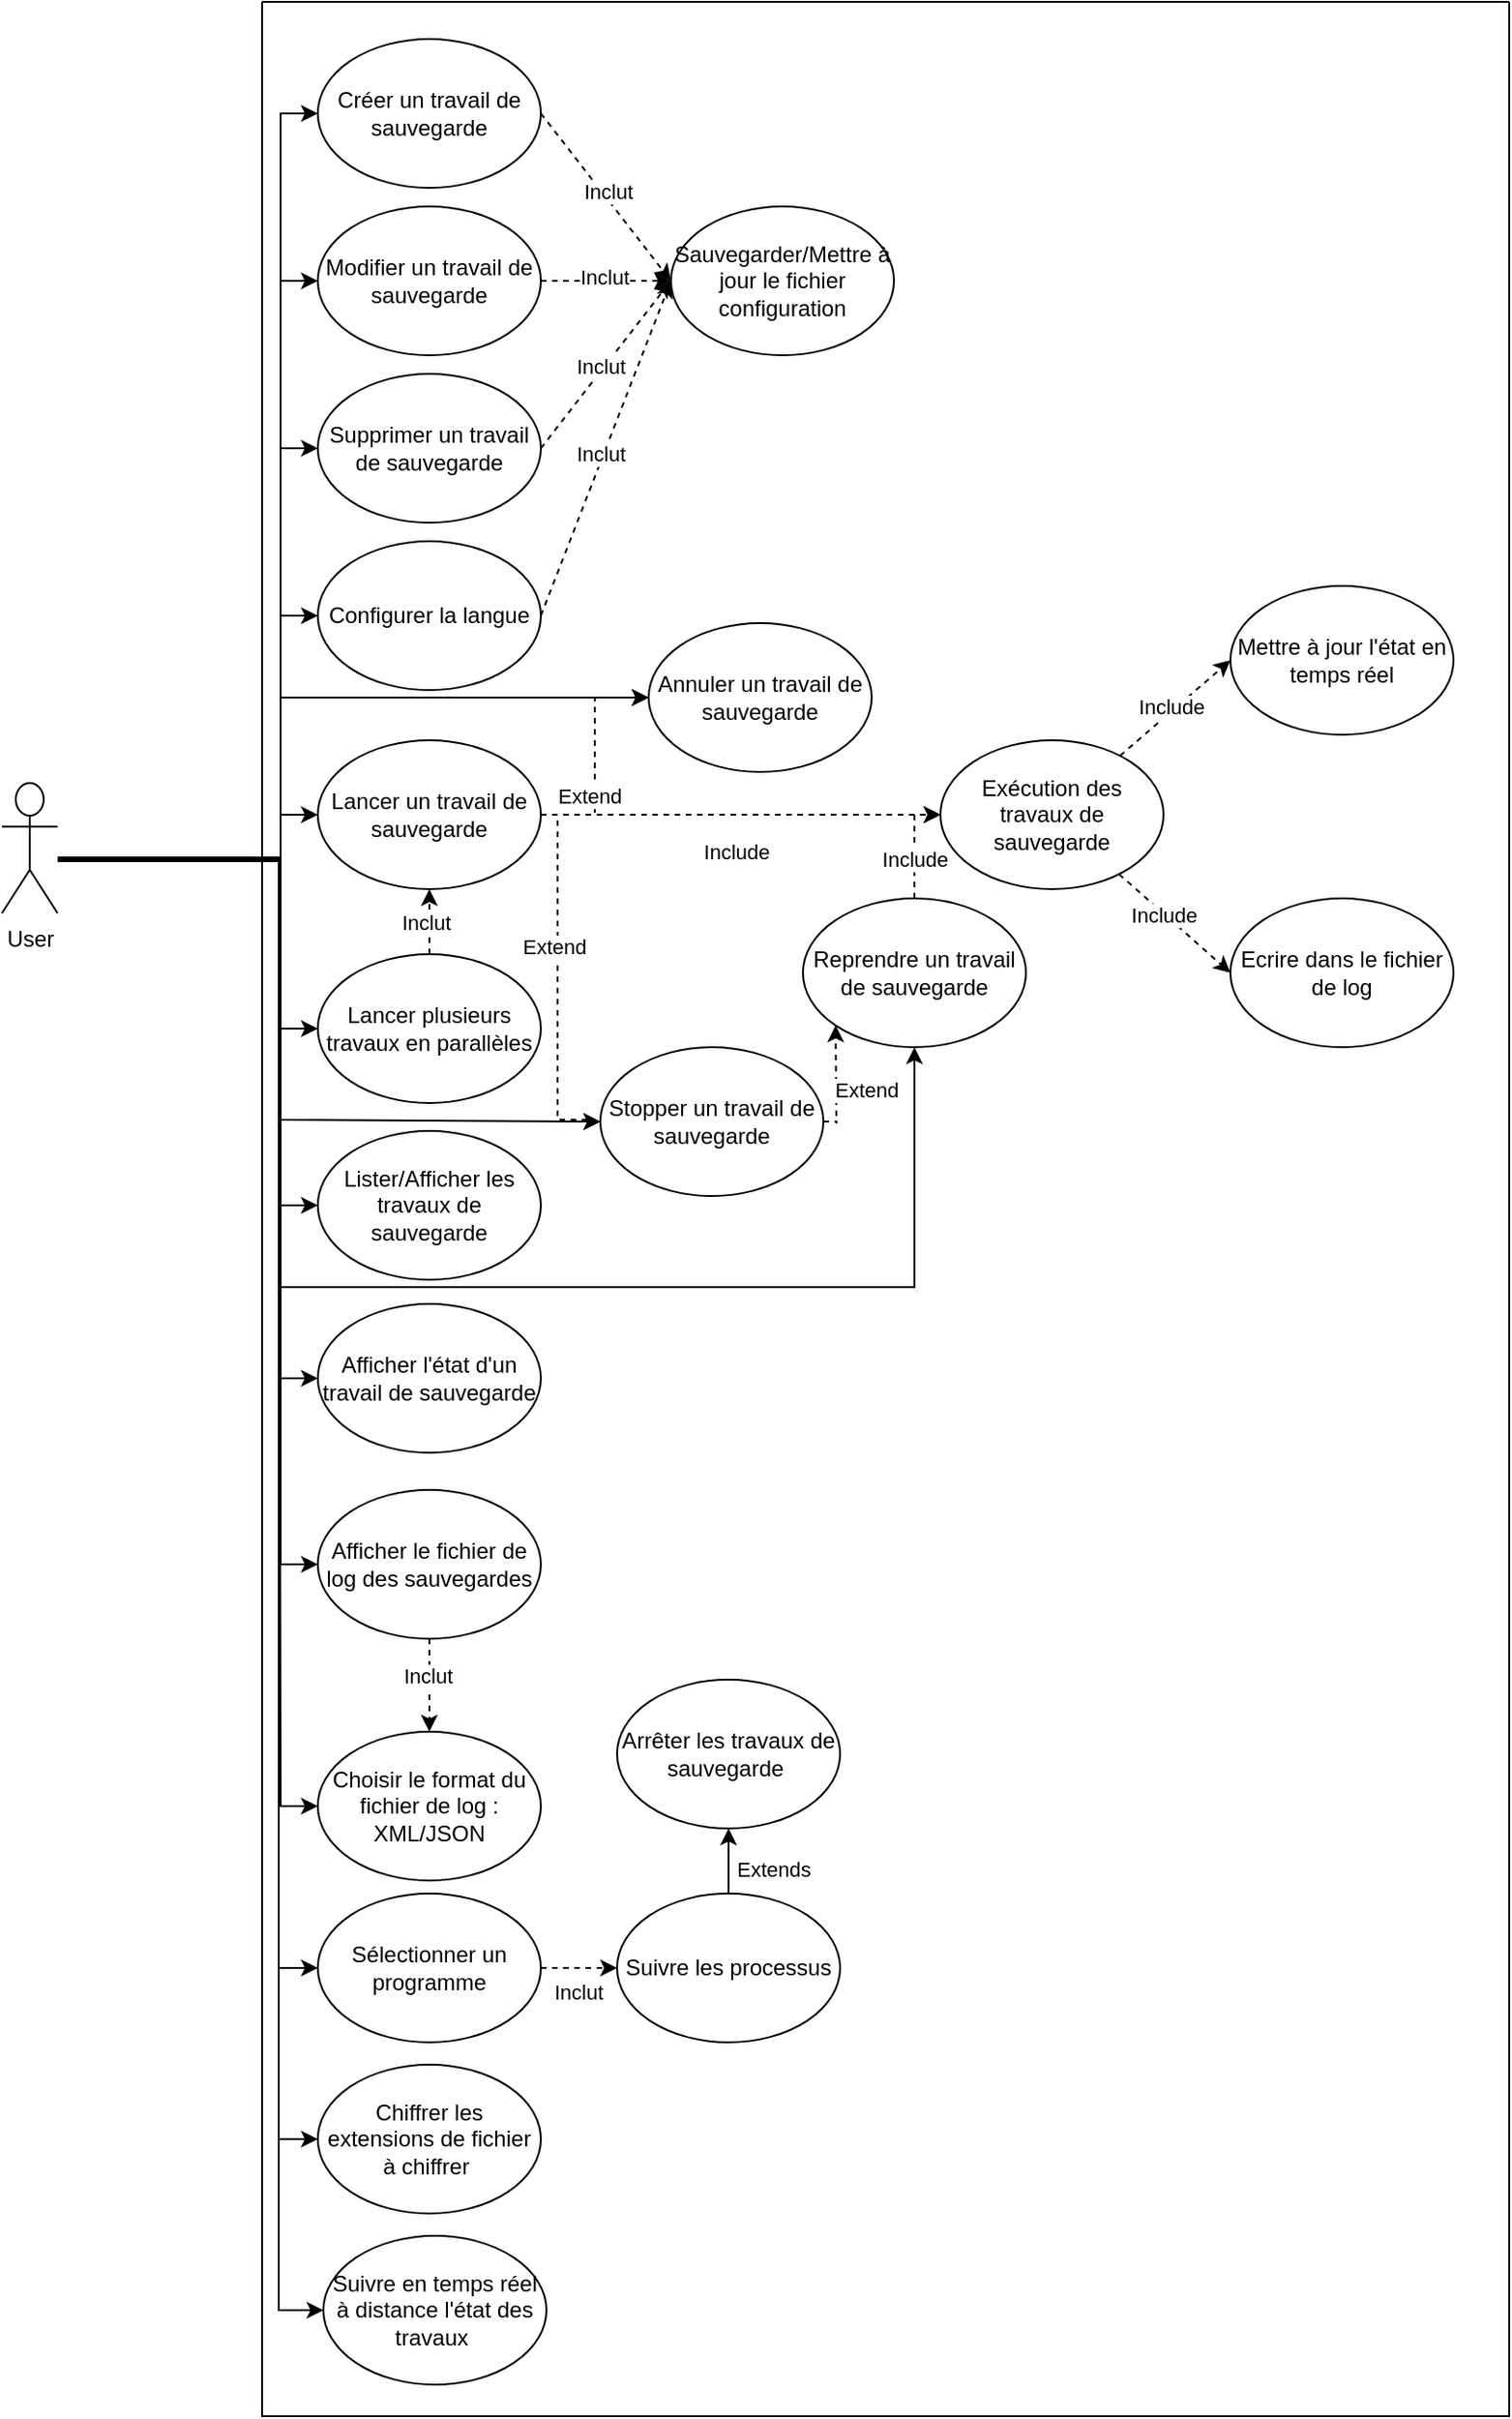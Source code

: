 <mxfile version="27.0.8">
  <diagram name="Page-1" id="RMWWDzC80FKMsA-51YJ7">
    <mxGraphModel grid="0" page="0" gridSize="10" guides="1" tooltips="1" connect="1" arrows="1" fold="1" pageScale="1" pageWidth="827" pageHeight="1169" math="0" shadow="0">
      <root>
        <mxCell id="0" />
        <mxCell id="1" parent="0" />
        <mxCell id="OmHejzrjm06ipVWm45O4-8" value="" style="swimlane;startSize=0;" vertex="1" parent="1">
          <mxGeometry x="480" y="60" width="671" height="1298" as="geometry" />
        </mxCell>
        <mxCell id="OmHejzrjm06ipVWm45O4-10" value="Créer un travail de sauvegarde" style="ellipse;whiteSpace=wrap;html=1;" vertex="1" parent="OmHejzrjm06ipVWm45O4-8">
          <mxGeometry x="30" y="20" width="120" height="80" as="geometry" />
        </mxCell>
        <mxCell id="OmHejzrjm06ipVWm45O4-11" value="Modifier un travail de sauvegarde" style="ellipse;whiteSpace=wrap;html=1;" vertex="1" parent="OmHejzrjm06ipVWm45O4-8">
          <mxGeometry x="30" y="110" width="120" height="80" as="geometry" />
        </mxCell>
        <mxCell id="OmHejzrjm06ipVWm45O4-12" value="Supprimer un travail de sauvegarde" style="ellipse;whiteSpace=wrap;html=1;" vertex="1" parent="OmHejzrjm06ipVWm45O4-8">
          <mxGeometry x="30" y="200" width="120" height="80" as="geometry" />
        </mxCell>
        <mxCell id="AZHlG1yJf0mSkADylVUj-2" style="edgeStyle=orthogonalEdgeStyle;rounded=0;orthogonalLoop=1;jettySize=auto;html=1;exitX=1;exitY=0.5;exitDx=0;exitDy=0;entryX=0;entryY=0.5;entryDx=0;entryDy=0;dashed=1;" edge="1" parent="OmHejzrjm06ipVWm45O4-8" source="OmHejzrjm06ipVWm45O4-13" target="AZHlG1yJf0mSkADylVUj-1">
          <mxGeometry relative="1" as="geometry" />
        </mxCell>
        <mxCell id="AZHlG1yJf0mSkADylVUj-3" value="Include" style="edgeLabel;html=1;align=center;verticalAlign=middle;resizable=0;points=[];" vertex="1" connectable="0" parent="AZHlG1yJf0mSkADylVUj-2">
          <mxGeometry x="-0.01" y="1" relative="1" as="geometry">
            <mxPoint x="-2" y="21" as="offset" />
          </mxGeometry>
        </mxCell>
        <mxCell id="I3RhKMvZ1KnWXKT1SfvR-9" style="edgeStyle=orthogonalEdgeStyle;rounded=0;orthogonalLoop=1;jettySize=auto;html=1;exitX=1;exitY=0.5;exitDx=0;exitDy=0;entryX=0;entryY=0.5;entryDx=0;entryDy=0;dashed=1;" edge="1" parent="OmHejzrjm06ipVWm45O4-8" source="OmHejzrjm06ipVWm45O4-13" target="I3RhKMvZ1KnWXKT1SfvR-1">
          <mxGeometry relative="1" as="geometry">
            <mxPoint x="114.836" y="479.004" as="sourcePoint" />
            <mxPoint x="176.984" y="539.436" as="targetPoint" />
            <Array as="points">
              <mxPoint x="159" y="437" />
              <mxPoint x="159" y="601" />
              <mxPoint x="179" y="601" />
            </Array>
          </mxGeometry>
        </mxCell>
        <mxCell id="I3RhKMvZ1KnWXKT1SfvR-10" value="Extend" style="edgeLabel;html=1;align=center;verticalAlign=middle;resizable=0;points=[];" connectable="0" vertex="1" parent="I3RhKMvZ1KnWXKT1SfvR-9">
          <mxGeometry x="-0.192" y="-2" relative="1" as="geometry">
            <mxPoint as="offset" />
          </mxGeometry>
        </mxCell>
        <mxCell id="OmHejzrjm06ipVWm45O4-13" value="Lancer un travail de sauvegarde" style="ellipse;whiteSpace=wrap;html=1;" vertex="1" parent="OmHejzrjm06ipVWm45O4-8">
          <mxGeometry x="30" y="397" width="120" height="80" as="geometry" />
        </mxCell>
        <mxCell id="OmHejzrjm06ipVWm45O4-14" value="Lister/Afficher les travaux de sauvegarde" style="ellipse;whiteSpace=wrap;html=1;" vertex="1" parent="OmHejzrjm06ipVWm45O4-8">
          <mxGeometry x="30" y="607" width="120" height="80" as="geometry" />
        </mxCell>
        <mxCell id="OmHejzrjm06ipVWm45O4-15" value="Lancer plusieurs travaux en parallèles" style="ellipse;whiteSpace=wrap;html=1;" vertex="1" parent="OmHejzrjm06ipVWm45O4-8">
          <mxGeometry x="30" y="512" width="120" height="80" as="geometry" />
        </mxCell>
        <mxCell id="OmHejzrjm06ipVWm45O4-19" value="Mettre à jour l&#39;état en temps réel" style="ellipse;whiteSpace=wrap;html=1;" vertex="1" parent="OmHejzrjm06ipVWm45O4-8">
          <mxGeometry x="521" y="314" width="120" height="80" as="geometry" />
        </mxCell>
        <mxCell id="OmHejzrjm06ipVWm45O4-20" value="Ecrire dans le fichier de log" style="ellipse;whiteSpace=wrap;html=1;" vertex="1" parent="OmHejzrjm06ipVWm45O4-8">
          <mxGeometry x="521" y="482" width="120" height="80" as="geometry" />
        </mxCell>
        <mxCell id="OmHejzrjm06ipVWm45O4-22" value="" style="endArrow=classic;html=1;rounded=0;dashed=1;entryX=0;entryY=0.5;entryDx=0;entryDy=0;" edge="1" parent="OmHejzrjm06ipVWm45O4-8" source="AZHlG1yJf0mSkADylVUj-1" target="OmHejzrjm06ipVWm45O4-20">
          <mxGeometry width="50" height="50" relative="1" as="geometry">
            <mxPoint x="244" y="547" as="sourcePoint" />
            <mxPoint x="294" y="497" as="targetPoint" />
          </mxGeometry>
        </mxCell>
        <mxCell id="OmHejzrjm06ipVWm45O4-24" value="Include" style="edgeLabel;html=1;align=center;verticalAlign=middle;resizable=0;points=[];" connectable="0" vertex="1" parent="OmHejzrjm06ipVWm45O4-22">
          <mxGeometry x="-0.197" y="-1" relative="1" as="geometry">
            <mxPoint as="offset" />
          </mxGeometry>
        </mxCell>
        <mxCell id="OmHejzrjm06ipVWm45O4-23" value="" style="endArrow=classic;html=1;rounded=0;dashed=1;entryX=0;entryY=0.5;entryDx=0;entryDy=0;" edge="1" parent="OmHejzrjm06ipVWm45O4-8" source="AZHlG1yJf0mSkADylVUj-1" target="OmHejzrjm06ipVWm45O4-19">
          <mxGeometry width="50" height="50" relative="1" as="geometry">
            <mxPoint x="316" y="475" as="sourcePoint" />
            <mxPoint x="394" y="397" as="targetPoint" />
          </mxGeometry>
        </mxCell>
        <mxCell id="OmHejzrjm06ipVWm45O4-25" value="Include" style="edgeLabel;html=1;align=center;verticalAlign=middle;resizable=0;points=[];" connectable="0" vertex="1" parent="OmHejzrjm06ipVWm45O4-23">
          <mxGeometry x="-0.036" y="2" relative="1" as="geometry">
            <mxPoint as="offset" />
          </mxGeometry>
        </mxCell>
        <mxCell id="OmHejzrjm06ipVWm45O4-26" value="" style="endArrow=classic;html=1;rounded=0;dashed=1;entryX=0.5;entryY=1;entryDx=0;entryDy=0;exitX=0.5;exitY=0;exitDx=0;exitDy=0;" edge="1" parent="OmHejzrjm06ipVWm45O4-8" source="OmHejzrjm06ipVWm45O4-15" target="OmHejzrjm06ipVWm45O4-13">
          <mxGeometry width="50" height="50" relative="1" as="geometry">
            <mxPoint x="160" y="447" as="sourcePoint" />
            <mxPoint x="230" y="407" as="targetPoint" />
          </mxGeometry>
        </mxCell>
        <mxCell id="OmHejzrjm06ipVWm45O4-27" value="Inclut" style="edgeLabel;html=1;align=center;verticalAlign=middle;resizable=0;points=[];" connectable="0" vertex="1" parent="OmHejzrjm06ipVWm45O4-26">
          <mxGeometry x="-0.036" y="2" relative="1" as="geometry">
            <mxPoint as="offset" />
          </mxGeometry>
        </mxCell>
        <mxCell id="OmHejzrjm06ipVWm45O4-30" value="Sauvegarder/Mettre à jour le fichier configuration" style="ellipse;whiteSpace=wrap;html=1;" vertex="1" parent="OmHejzrjm06ipVWm45O4-8">
          <mxGeometry x="220" y="110" width="120" height="80" as="geometry" />
        </mxCell>
        <mxCell id="OmHejzrjm06ipVWm45O4-31" value="" style="endArrow=classic;html=1;rounded=0;dashed=1;entryX=0;entryY=0.5;entryDx=0;entryDy=0;exitX=1;exitY=0.5;exitDx=0;exitDy=0;" edge="1" parent="OmHejzrjm06ipVWm45O4-8" source="OmHejzrjm06ipVWm45O4-11" target="OmHejzrjm06ipVWm45O4-30">
          <mxGeometry width="50" height="50" relative="1" as="geometry">
            <mxPoint x="160" y="340" as="sourcePoint" />
            <mxPoint x="230" y="300" as="targetPoint" />
          </mxGeometry>
        </mxCell>
        <mxCell id="OmHejzrjm06ipVWm45O4-32" value="Inclut" style="edgeLabel;html=1;align=center;verticalAlign=middle;resizable=0;points=[];" connectable="0" vertex="1" parent="OmHejzrjm06ipVWm45O4-31">
          <mxGeometry x="-0.036" y="2" relative="1" as="geometry">
            <mxPoint as="offset" />
          </mxGeometry>
        </mxCell>
        <mxCell id="OmHejzrjm06ipVWm45O4-33" value="" style="endArrow=classic;html=1;rounded=0;dashed=1;entryX=0;entryY=0.5;entryDx=0;entryDy=0;exitX=1;exitY=0.5;exitDx=0;exitDy=0;" edge="1" parent="OmHejzrjm06ipVWm45O4-8" source="OmHejzrjm06ipVWm45O4-10" target="OmHejzrjm06ipVWm45O4-30">
          <mxGeometry width="50" height="50" relative="1" as="geometry">
            <mxPoint x="160" y="160" as="sourcePoint" />
            <mxPoint x="230" y="160" as="targetPoint" />
          </mxGeometry>
        </mxCell>
        <mxCell id="OmHejzrjm06ipVWm45O4-34" value="Inclut" style="edgeLabel;html=1;align=center;verticalAlign=middle;resizable=0;points=[];" connectable="0" vertex="1" parent="OmHejzrjm06ipVWm45O4-33">
          <mxGeometry x="-0.036" y="2" relative="1" as="geometry">
            <mxPoint as="offset" />
          </mxGeometry>
        </mxCell>
        <mxCell id="OmHejzrjm06ipVWm45O4-35" value="" style="endArrow=classic;html=1;rounded=0;dashed=1;entryX=0;entryY=0.5;entryDx=0;entryDy=0;exitX=1;exitY=0.5;exitDx=0;exitDy=0;" edge="1" parent="OmHejzrjm06ipVWm45O4-8" source="OmHejzrjm06ipVWm45O4-12" target="OmHejzrjm06ipVWm45O4-30">
          <mxGeometry width="50" height="50" relative="1" as="geometry">
            <mxPoint x="160" y="70" as="sourcePoint" />
            <mxPoint x="230" y="160" as="targetPoint" />
          </mxGeometry>
        </mxCell>
        <mxCell id="OmHejzrjm06ipVWm45O4-36" value="Inclut" style="edgeLabel;html=1;align=center;verticalAlign=middle;resizable=0;points=[];" connectable="0" vertex="1" parent="OmHejzrjm06ipVWm45O4-35">
          <mxGeometry x="-0.036" y="2" relative="1" as="geometry">
            <mxPoint as="offset" />
          </mxGeometry>
        </mxCell>
        <mxCell id="OmHejzrjm06ipVWm45O4-16" value="Configurer la langue" style="ellipse;whiteSpace=wrap;html=1;" vertex="1" parent="OmHejzrjm06ipVWm45O4-8">
          <mxGeometry x="30" y="290" width="120" height="80" as="geometry" />
        </mxCell>
        <mxCell id="OmHejzrjm06ipVWm45O4-37" value="" style="endArrow=classic;html=1;rounded=0;dashed=1;entryX=0;entryY=0.5;entryDx=0;entryDy=0;exitX=1;exitY=0.5;exitDx=0;exitDy=0;" edge="1" parent="OmHejzrjm06ipVWm45O4-8" source="OmHejzrjm06ipVWm45O4-16" target="OmHejzrjm06ipVWm45O4-30">
          <mxGeometry width="50" height="50" relative="1" as="geometry">
            <mxPoint x="160" y="250" as="sourcePoint" />
            <mxPoint x="230" y="160" as="targetPoint" />
          </mxGeometry>
        </mxCell>
        <mxCell id="OmHejzrjm06ipVWm45O4-38" value="Inclut" style="edgeLabel;html=1;align=center;verticalAlign=middle;resizable=0;points=[];" connectable="0" vertex="1" parent="OmHejzrjm06ipVWm45O4-37">
          <mxGeometry x="-0.036" y="2" relative="1" as="geometry">
            <mxPoint as="offset" />
          </mxGeometry>
        </mxCell>
        <mxCell id="oNWyMIZ50LookFcU-0Hz-1" value="Choisir le format du fichier de log : XML/JSON" style="ellipse;whiteSpace=wrap;html=1;" vertex="1" parent="OmHejzrjm06ipVWm45O4-8">
          <mxGeometry x="30" y="930" width="120" height="80" as="geometry" />
        </mxCell>
        <mxCell id="AZHlG1yJf0mSkADylVUj-6" style="edgeStyle=orthogonalEdgeStyle;rounded=0;orthogonalLoop=1;jettySize=auto;html=1;exitX=1;exitY=0.5;exitDx=0;exitDy=0;dashed=1;" edge="1" parent="OmHejzrjm06ipVWm45O4-8" source="-kPdtqsm7Ypkz9oSodEf-1" target="AZHlG1yJf0mSkADylVUj-4">
          <mxGeometry relative="1" as="geometry" />
        </mxCell>
        <mxCell id="AZHlG1yJf0mSkADylVUj-7" value="Inclut" style="edgeLabel;html=1;align=center;verticalAlign=middle;resizable=0;points=[];" vertex="1" connectable="0" parent="AZHlG1yJf0mSkADylVUj-6">
          <mxGeometry x="0.607" y="-3" relative="1" as="geometry">
            <mxPoint x="-13" y="10" as="offset" />
          </mxGeometry>
        </mxCell>
        <mxCell id="-kPdtqsm7Ypkz9oSodEf-1" value="Sélectionner un programme" style="ellipse;whiteSpace=wrap;html=1;" vertex="1" parent="OmHejzrjm06ipVWm45O4-8">
          <mxGeometry x="30" y="1017" width="120" height="80" as="geometry" />
        </mxCell>
        <mxCell id="AZHlG1yJf0mSkADylVUj-1" value="Exécution des travaux de sauvegarde" style="ellipse;whiteSpace=wrap;html=1;" vertex="1" parent="OmHejzrjm06ipVWm45O4-8">
          <mxGeometry x="365" y="397" width="120" height="80" as="geometry" />
        </mxCell>
        <mxCell id="AZHlG1yJf0mSkADylVUj-8" style="edgeStyle=orthogonalEdgeStyle;rounded=0;orthogonalLoop=1;jettySize=auto;html=1;exitX=0.5;exitY=0;exitDx=0;exitDy=0;entryX=0.5;entryY=1;entryDx=0;entryDy=0;" edge="1" parent="OmHejzrjm06ipVWm45O4-8" source="AZHlG1yJf0mSkADylVUj-4" target="AZHlG1yJf0mSkADylVUj-5">
          <mxGeometry relative="1" as="geometry" />
        </mxCell>
        <mxCell id="AZHlG1yJf0mSkADylVUj-9" value="Extends" style="edgeLabel;html=1;align=center;verticalAlign=middle;resizable=0;points=[];" vertex="1" connectable="0" parent="AZHlG1yJf0mSkADylVUj-8">
          <mxGeometry x="0.339" y="1" relative="1" as="geometry">
            <mxPoint x="25" y="10" as="offset" />
          </mxGeometry>
        </mxCell>
        <mxCell id="AZHlG1yJf0mSkADylVUj-4" value="Suivre les processus" style="ellipse;whiteSpace=wrap;html=1;" vertex="1" parent="OmHejzrjm06ipVWm45O4-8">
          <mxGeometry x="191" y="1017" width="120" height="80" as="geometry" />
        </mxCell>
        <mxCell id="AZHlG1yJf0mSkADylVUj-5" value="Arrêter les travaux de sauvegarde&amp;nbsp;" style="ellipse;whiteSpace=wrap;html=1;" vertex="1" parent="OmHejzrjm06ipVWm45O4-8">
          <mxGeometry x="191" y="902" width="120" height="80" as="geometry" />
        </mxCell>
        <mxCell id="-kPdtqsm7Ypkz9oSodEf-2" value="Chiffrer les extensions de fichier à chiffrer&amp;nbsp;" style="ellipse;whiteSpace=wrap;html=1;" vertex="1" parent="OmHejzrjm06ipVWm45O4-8">
          <mxGeometry x="30" y="1109" width="120" height="80" as="geometry" />
        </mxCell>
        <mxCell id="I3RhKMvZ1KnWXKT1SfvR-15" style="edgeStyle=orthogonalEdgeStyle;rounded=0;orthogonalLoop=1;jettySize=auto;html=1;exitX=0.5;exitY=0;exitDx=0;exitDy=0;entryX=0;entryY=0.5;entryDx=0;entryDy=0;dashed=1;" edge="1" parent="OmHejzrjm06ipVWm45O4-8" source="I3RhKMvZ1KnWXKT1SfvR-2" target="AZHlG1yJf0mSkADylVUj-1">
          <mxGeometry relative="1" as="geometry">
            <Array as="points">
              <mxPoint x="351" y="437" />
            </Array>
          </mxGeometry>
        </mxCell>
        <mxCell id="I3RhKMvZ1KnWXKT1SfvR-16" value="Include" style="edgeLabel;html=1;align=center;verticalAlign=middle;resizable=0;points=[];" connectable="0" vertex="1" parent="I3RhKMvZ1KnWXKT1SfvR-15">
          <mxGeometry x="-0.294" relative="1" as="geometry">
            <mxPoint as="offset" />
          </mxGeometry>
        </mxCell>
        <mxCell id="I3RhKMvZ1KnWXKT1SfvR-2" value="Reprendre un travail de sauvegarde" style="ellipse;whiteSpace=wrap;html=1;" vertex="1" parent="OmHejzrjm06ipVWm45O4-8">
          <mxGeometry x="291" y="482" width="120" height="80" as="geometry" />
        </mxCell>
        <mxCell id="I3RhKMvZ1KnWXKT1SfvR-13" style="edgeStyle=orthogonalEdgeStyle;rounded=0;orthogonalLoop=1;jettySize=auto;html=1;exitX=1;exitY=0.5;exitDx=0;exitDy=0;entryX=0;entryY=1;entryDx=0;entryDy=0;dashed=1;" edge="1" parent="OmHejzrjm06ipVWm45O4-8" source="I3RhKMvZ1KnWXKT1SfvR-1" target="I3RhKMvZ1KnWXKT1SfvR-2">
          <mxGeometry relative="1" as="geometry">
            <Array as="points">
              <mxPoint x="309" y="603" />
              <mxPoint x="309" y="564" />
            </Array>
          </mxGeometry>
        </mxCell>
        <mxCell id="I3RhKMvZ1KnWXKT1SfvR-17" value="Extend" style="edgeLabel;html=1;align=center;verticalAlign=middle;resizable=0;points=[];" connectable="0" vertex="1" parent="I3RhKMvZ1KnWXKT1SfvR-13">
          <mxGeometry x="-0.036" y="-3" relative="1" as="geometry">
            <mxPoint x="13" y="3" as="offset" />
          </mxGeometry>
        </mxCell>
        <mxCell id="I3RhKMvZ1KnWXKT1SfvR-1" value="Stopper un travail de sauvegarde" style="ellipse;whiteSpace=wrap;html=1;" vertex="1" parent="OmHejzrjm06ipVWm45O4-8">
          <mxGeometry x="182" y="562" width="120" height="80" as="geometry" />
        </mxCell>
        <mxCell id="I3RhKMvZ1KnWXKT1SfvR-3" value="Annuler un travail de sauvegarde" style="ellipse;whiteSpace=wrap;html=1;" vertex="1" parent="OmHejzrjm06ipVWm45O4-8">
          <mxGeometry x="208" y="334" width="120" height="80" as="geometry" />
        </mxCell>
        <mxCell id="I3RhKMvZ1KnWXKT1SfvR-11" style="edgeStyle=orthogonalEdgeStyle;rounded=0;orthogonalLoop=1;jettySize=auto;html=1;exitX=1;exitY=0.5;exitDx=0;exitDy=0;entryX=0;entryY=0.5;entryDx=0;entryDy=0;dashed=1;" edge="1" parent="OmHejzrjm06ipVWm45O4-8" source="OmHejzrjm06ipVWm45O4-13" target="I3RhKMvZ1KnWXKT1SfvR-3">
          <mxGeometry relative="1" as="geometry">
            <mxPoint x="183" y="435" as="sourcePoint" />
            <mxPoint x="398" y="435" as="targetPoint" />
          </mxGeometry>
        </mxCell>
        <mxCell id="I3RhKMvZ1KnWXKT1SfvR-12" value="Extend" style="edgeLabel;html=1;align=center;verticalAlign=middle;resizable=0;points=[];" connectable="0" vertex="1" parent="I3RhKMvZ1KnWXKT1SfvR-11">
          <mxGeometry x="-0.01" y="1" relative="1" as="geometry">
            <mxPoint x="-2" y="21" as="offset" />
          </mxGeometry>
        </mxCell>
        <mxCell id="I3RhKMvZ1KnWXKT1SfvR-21" value="Suivre en temps réel à distance l&#39;état des travaux&amp;nbsp;" style="ellipse;whiteSpace=wrap;html=1;" vertex="1" parent="OmHejzrjm06ipVWm45O4-8">
          <mxGeometry x="33" y="1201" width="120" height="80" as="geometry" />
        </mxCell>
        <mxCell id="AZHlG1yJf0mSkADylVUj-10" style="edgeStyle=orthogonalEdgeStyle;rounded=0;orthogonalLoop=1;jettySize=auto;html=1;entryX=0;entryY=0.5;entryDx=0;entryDy=0;" edge="1" parent="1" source="OmHejzrjm06ipVWm45O4-9" target="-kPdtqsm7Ypkz9oSodEf-1">
          <mxGeometry relative="1" as="geometry">
            <Array as="points">
              <mxPoint x="489" y="521" />
              <mxPoint x="489" y="1117" />
            </Array>
          </mxGeometry>
        </mxCell>
        <mxCell id="-kPdtqsm7Ypkz9oSodEf-3" style="edgeStyle=orthogonalEdgeStyle;rounded=0;orthogonalLoop=1;jettySize=auto;html=1;entryX=0;entryY=0.5;entryDx=0;entryDy=0;" edge="1" parent="1" target="-kPdtqsm7Ypkz9oSodEf-2">
          <mxGeometry relative="1" as="geometry">
            <mxPoint x="371" y="520" as="sourcePoint" />
            <Array as="points">
              <mxPoint x="370" y="520" />
              <mxPoint x="489" y="520" />
              <mxPoint x="489" y="1209" />
            </Array>
          </mxGeometry>
        </mxCell>
        <mxCell id="OmHejzrjm06ipVWm45O4-9" value="User" style="shape=umlActor;verticalLabelPosition=bottom;verticalAlign=top;html=1;outlineConnect=0;" vertex="1" parent="1">
          <mxGeometry x="340" y="480" width="30" height="70" as="geometry" />
        </mxCell>
        <mxCell id="OmHejzrjm06ipVWm45O4-17" value="Afficher l&#39;état d&#39;un travail de sauvegarde" style="ellipse;whiteSpace=wrap;html=1;" vertex="1" parent="1">
          <mxGeometry x="510" y="760" width="120" height="80" as="geometry" />
        </mxCell>
        <mxCell id="OmHejzrjm06ipVWm45O4-18" value="Afficher le fichier de log des sauvegardes" style="ellipse;whiteSpace=wrap;html=1;" vertex="1" parent="1">
          <mxGeometry x="510" y="860" width="120" height="80" as="geometry" />
        </mxCell>
        <mxCell id="OmHejzrjm06ipVWm45O4-39" value="" style="endArrow=classic;html=1;rounded=0;entryX=0;entryY=0.5;entryDx=0;entryDy=0;" edge="1" parent="1" target="OmHejzrjm06ipVWm45O4-13">
          <mxGeometry width="50" height="50" relative="1" as="geometry">
            <mxPoint x="370" y="520" as="sourcePoint" />
            <mxPoint x="510" y="502.0" as="targetPoint" />
            <Array as="points">
              <mxPoint x="490" y="520" />
              <mxPoint x="490" y="497" />
            </Array>
          </mxGeometry>
        </mxCell>
        <mxCell id="OmHejzrjm06ipVWm45O4-40" value="" style="endArrow=classic;html=1;rounded=0;entryX=0;entryY=0.5;entryDx=0;entryDy=0;" edge="1" parent="1" target="OmHejzrjm06ipVWm45O4-15">
          <mxGeometry width="50" height="50" relative="1" as="geometry">
            <mxPoint x="370" y="520" as="sourcePoint" />
            <mxPoint x="530" y="550" as="targetPoint" />
            <Array as="points">
              <mxPoint x="490" y="520" />
              <mxPoint x="490" y="612" />
            </Array>
          </mxGeometry>
        </mxCell>
        <mxCell id="OmHejzrjm06ipVWm45O4-41" value="" style="endArrow=classic;html=1;rounded=0;entryX=0;entryY=0.5;entryDx=0;entryDy=0;" edge="1" parent="1" target="OmHejzrjm06ipVWm45O4-14">
          <mxGeometry width="50" height="50" relative="1" as="geometry">
            <mxPoint x="370" y="520" as="sourcePoint" />
            <mxPoint x="530" y="480" as="targetPoint" />
            <Array as="points">
              <mxPoint x="490" y="520" />
              <mxPoint x="490" y="707" />
            </Array>
          </mxGeometry>
        </mxCell>
        <mxCell id="OmHejzrjm06ipVWm45O4-42" value="" style="endArrow=classic;html=1;rounded=0;entryX=0;entryY=0.5;entryDx=0;entryDy=0;" edge="1" parent="1" target="OmHejzrjm06ipVWm45O4-18">
          <mxGeometry width="50" height="50" relative="1" as="geometry">
            <mxPoint x="370" y="520" as="sourcePoint" />
            <mxPoint x="530" y="740" as="targetPoint" />
            <Array as="points">
              <mxPoint x="490" y="520" />
              <mxPoint x="490" y="900" />
            </Array>
          </mxGeometry>
        </mxCell>
        <mxCell id="OmHejzrjm06ipVWm45O4-43" value="" style="endArrow=classic;html=1;rounded=0;entryX=0;entryY=0.5;entryDx=0;entryDy=0;" edge="1" parent="1" target="OmHejzrjm06ipVWm45O4-16">
          <mxGeometry width="50" height="50" relative="1" as="geometry">
            <mxPoint x="370" y="520" as="sourcePoint" />
            <mxPoint x="530" y="400" as="targetPoint" />
            <Array as="points">
              <mxPoint x="490" y="520" />
              <mxPoint x="490" y="390" />
            </Array>
          </mxGeometry>
        </mxCell>
        <mxCell id="OmHejzrjm06ipVWm45O4-44" value="" style="endArrow=classic;html=1;rounded=0;entryX=0;entryY=0.5;entryDx=0;entryDy=0;" edge="1" parent="1" target="OmHejzrjm06ipVWm45O4-12">
          <mxGeometry width="50" height="50" relative="1" as="geometry">
            <mxPoint x="370" y="520" as="sourcePoint" />
            <mxPoint x="530" y="490" as="targetPoint" />
            <Array as="points">
              <mxPoint x="490" y="520" />
              <mxPoint x="490" y="300" />
            </Array>
          </mxGeometry>
        </mxCell>
        <mxCell id="OmHejzrjm06ipVWm45O4-45" value="" style="endArrow=classic;html=1;rounded=0;entryX=0;entryY=0.5;entryDx=0;entryDy=0;" edge="1" parent="1" target="OmHejzrjm06ipVWm45O4-11">
          <mxGeometry width="50" height="50" relative="1" as="geometry">
            <mxPoint x="370" y="520" as="sourcePoint" />
            <mxPoint x="530" y="320" as="targetPoint" />
            <Array as="points">
              <mxPoint x="490" y="520" />
              <mxPoint x="490" y="210" />
            </Array>
          </mxGeometry>
        </mxCell>
        <mxCell id="OmHejzrjm06ipVWm45O4-46" value="" style="endArrow=classic;html=1;rounded=0;entryX=0;entryY=0.5;entryDx=0;entryDy=0;" edge="1" parent="1" target="OmHejzrjm06ipVWm45O4-10">
          <mxGeometry width="50" height="50" relative="1" as="geometry">
            <mxPoint x="370" y="520" as="sourcePoint" />
            <mxPoint x="530" y="320" as="targetPoint" />
            <Array as="points">
              <mxPoint x="490" y="520" />
              <mxPoint x="490" y="120" />
            </Array>
          </mxGeometry>
        </mxCell>
        <mxCell id="oNWyMIZ50LookFcU-0Hz-2" value="" style="endArrow=classic;html=1;rounded=0;dashed=1;entryX=0.5;entryY=0;entryDx=0;entryDy=0;exitX=0.5;exitY=1;exitDx=0;exitDy=0;" edge="1" parent="1" source="OmHejzrjm06ipVWm45O4-18" target="oNWyMIZ50LookFcU-0Hz-1">
          <mxGeometry width="50" height="50" relative="1" as="geometry">
            <mxPoint x="640" y="507" as="sourcePoint" />
            <mxPoint x="710" y="555" as="targetPoint" />
          </mxGeometry>
        </mxCell>
        <mxCell id="oNWyMIZ50LookFcU-0Hz-3" value="Inclut" style="edgeLabel;html=1;align=center;verticalAlign=middle;resizable=0;points=[];" connectable="0" vertex="1" parent="oNWyMIZ50LookFcU-0Hz-2">
          <mxGeometry x="-0.197" y="-1" relative="1" as="geometry">
            <mxPoint as="offset" />
          </mxGeometry>
        </mxCell>
        <mxCell id="oNWyMIZ50LookFcU-0Hz-4" value="" style="endArrow=classic;html=1;rounded=0;entryX=0;entryY=0.5;entryDx=0;entryDy=0;" edge="1" parent="1" target="oNWyMIZ50LookFcU-0Hz-1">
          <mxGeometry width="50" height="50" relative="1" as="geometry">
            <mxPoint x="371" y="520" as="sourcePoint" />
            <mxPoint x="520" y="910" as="targetPoint" />
            <Array as="points">
              <mxPoint x="489" y="521" />
              <mxPoint x="490" y="1030" />
            </Array>
          </mxGeometry>
        </mxCell>
        <mxCell id="I3RhKMvZ1KnWXKT1SfvR-18" value="" style="endArrow=classic;html=1;rounded=0;entryX=0;entryY=0.5;entryDx=0;entryDy=0;" edge="1" parent="1" target="I3RhKMvZ1KnWXKT1SfvR-3">
          <mxGeometry width="50" height="50" relative="1" as="geometry">
            <mxPoint x="370" y="520" as="sourcePoint" />
            <mxPoint x="510" y="497" as="targetPoint" />
            <Array as="points">
              <mxPoint x="490" y="520" />
              <mxPoint x="490" y="434" />
            </Array>
          </mxGeometry>
        </mxCell>
        <mxCell id="I3RhKMvZ1KnWXKT1SfvR-19" value="" style="endArrow=classic;html=1;rounded=0;entryX=0;entryY=0.5;entryDx=0;entryDy=0;" edge="1" parent="1" target="I3RhKMvZ1KnWXKT1SfvR-1">
          <mxGeometry width="50" height="50" relative="1" as="geometry">
            <mxPoint x="370" y="522" as="sourcePoint" />
            <mxPoint x="510" y="614" as="targetPoint" />
            <Array as="points">
              <mxPoint x="490" y="522" />
              <mxPoint x="490" y="661" />
            </Array>
          </mxGeometry>
        </mxCell>
        <mxCell id="I3RhKMvZ1KnWXKT1SfvR-20" value="" style="endArrow=classic;html=1;rounded=0;entryX=0.5;entryY=1;entryDx=0;entryDy=0;" edge="1" parent="1" target="I3RhKMvZ1KnWXKT1SfvR-2">
          <mxGeometry width="50" height="50" relative="1" as="geometry">
            <mxPoint x="370" y="521" as="sourcePoint" />
            <mxPoint x="662" y="661" as="targetPoint" />
            <Array as="points">
              <mxPoint x="490" y="521" />
              <mxPoint x="490" y="751" />
              <mxPoint x="831" y="751" />
            </Array>
          </mxGeometry>
        </mxCell>
        <mxCell id="I3RhKMvZ1KnWXKT1SfvR-22" style="edgeStyle=orthogonalEdgeStyle;rounded=0;orthogonalLoop=1;jettySize=auto;html=1;entryX=0;entryY=0.5;entryDx=0;entryDy=0;" edge="1" parent="1" target="I3RhKMvZ1KnWXKT1SfvR-21">
          <mxGeometry relative="1" as="geometry">
            <mxPoint x="371" y="521" as="sourcePoint" />
            <Array as="points">
              <mxPoint x="489" y="521" />
              <mxPoint x="489" y="1301" />
            </Array>
            <mxPoint x="510" y="1210" as="targetPoint" />
          </mxGeometry>
        </mxCell>
        <mxCell id="uDO1o-pGAAylN5IomSWa-1" value="" style="endArrow=classic;html=1;rounded=0;entryX=0;entryY=0.5;entryDx=0;entryDy=0;" edge="1" parent="1" target="OmHejzrjm06ipVWm45O4-17">
          <mxGeometry width="50" height="50" relative="1" as="geometry">
            <mxPoint x="490" y="800" as="sourcePoint" />
            <mxPoint x="534" y="836" as="targetPoint" />
          </mxGeometry>
        </mxCell>
      </root>
    </mxGraphModel>
  </diagram>
</mxfile>
